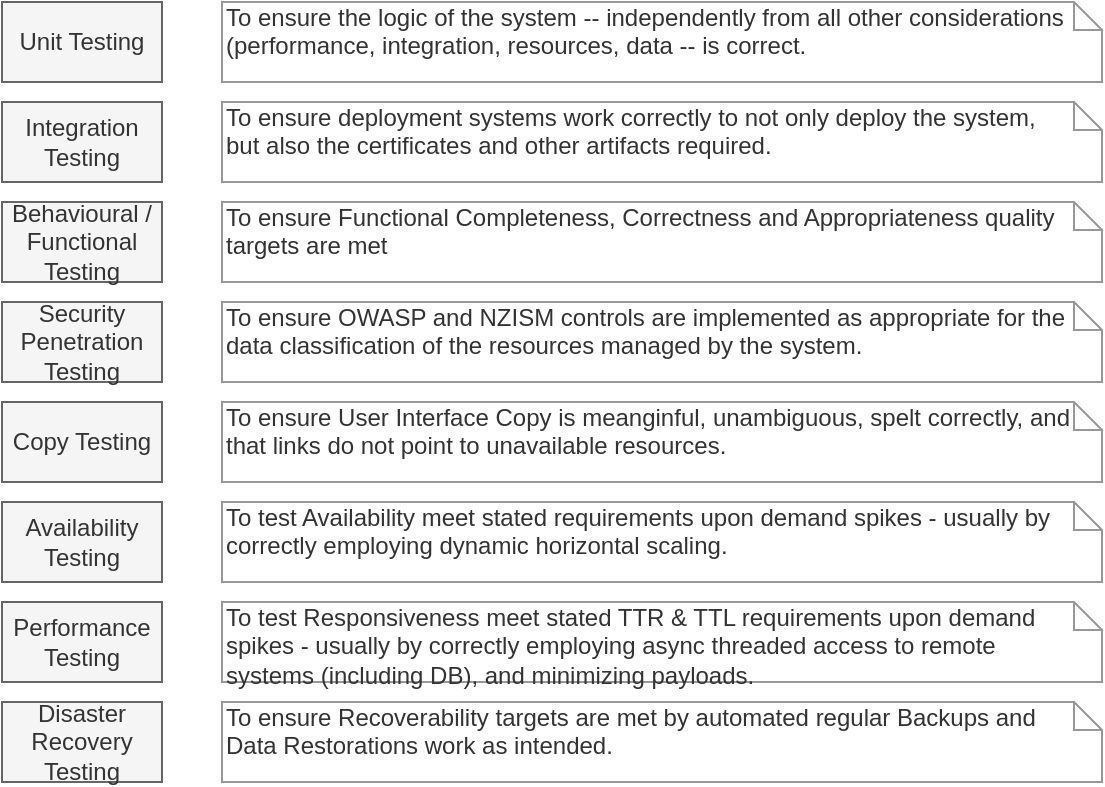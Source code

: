 <mxfile compressed="false" version="20.3.0" type="device">
  <diagram id="DpCtmNxSetKU9kfg4X46" name="Testing/Types">
    <mxGraphModel dx="782" dy="515" grid="1" gridSize="10" guides="1" tooltips="1" connect="1" arrows="1" fold="1" page="1" pageScale="1" pageWidth="827" pageHeight="1169" math="0" shadow="0">
      <root>
        <mxCell id="MHrPchpe5pD9uzdOe4e_-0" />
        <mxCell id="MHrPchpe5pD9uzdOe4e_-1" value="About" parent="MHrPchpe5pD9uzdOe4e_-0" />
        <mxCell id="09VyEF1zKlPzfJpI-yBH-2" value="Title/Page" parent="MHrPchpe5pD9uzdOe4e_-0" visible="0" />
        <mxCell id="XQVo9xtHHpdXn1KIrFOA-0" value="" style="group;fontSize=10;" parent="09VyEF1zKlPzfJpI-yBH-2" connectable="0" vertex="1">
          <mxGeometry x="120" y="120" width="560" height="45" as="geometry" />
        </mxCell>
        <mxCell id="XQVo9xtHHpdXn1KIrFOA-1" value="&lt;font style=&quot;font-size: 12px&quot;&gt;Base Logical Module - Testing - Automated System Test Types&lt;/font&gt;" style="text;strokeColor=none;fillColor=none;html=1;fontSize=24;fontStyle=1;verticalAlign=middle;align=left;shadow=0;glass=0;comic=0;opacity=30;fontColor=#808080;" parent="XQVo9xtHHpdXn1KIrFOA-0" vertex="1">
          <mxGeometry width="560" height="40" as="geometry" />
        </mxCell>
        <mxCell id="XQVo9xtHHpdXn1KIrFOA-2" value="" style="line;strokeWidth=2;html=1;shadow=0;glass=0;comic=0;fillColor=none;fontSize=10;fontColor=#CCCCCC;labelBackgroundColor=none;strokeColor=#CCCCCC;" parent="XQVo9xtHHpdXn1KIrFOA-0" vertex="1">
          <mxGeometry y="35" width="560" height="10" as="geometry" />
        </mxCell>
        <mxCell id="K3lDGoyHATY2oX1RY8wY-0" value="Title/Diagram" parent="MHrPchpe5pD9uzdOe4e_-0" visible="0" />
        <mxCell id="K3lDGoyHATY2oX1RY8wY-1" value="&lt;font style=&quot;font-size: 12px&quot;&gt;Diagram: Base System Logical Module - Testing - Automated System Test Types&lt;/font&gt;" style="text;strokeColor=none;fillColor=none;html=1;fontSize=24;fontStyle=2;verticalAlign=middle;align=left;shadow=0;glass=0;comic=0;opacity=30;fontColor=#808080;" parent="K3lDGoyHATY2oX1RY8wY-0" vertex="1">
          <mxGeometry x="120" y="660" width="560" height="20" as="geometry" />
        </mxCell>
        <mxCell id="XQVo9xtHHpdXn1KIrFOA-12" value="Legend" parent="MHrPchpe5pD9uzdOe4e_-0" visible="0" />
        <mxCell id="XQVo9xtHHpdXn1KIrFOA-4" value="" style="rounded=0;whiteSpace=wrap;html=1;fontSize=10;align=left;container=1;collapsible=0;fontColor=#B3B3B3;strokeColor=#B3B3B3;" parent="XQVo9xtHHpdXn1KIrFOA-12" vertex="1">
          <mxGeometry x="489.44" y="170" width="190.56" height="50" as="geometry" />
        </mxCell>
        <mxCell id="XQVo9xtHHpdXn1KIrFOA-5" value="" style="whiteSpace=wrap;html=1;aspect=fixed;fillColor=none;strokeColor=#82b366;fontSize=10;align=left;fontStyle=2;strokeWidth=2;" parent="XQVo9xtHHpdXn1KIrFOA-4" vertex="1">
          <mxGeometry x="10.556" y="16.667" width="8.333" height="8.333" as="geometry" />
        </mxCell>
        <mxCell id="XQVo9xtHHpdXn1KIrFOA-6" value="" style="whiteSpace=wrap;html=1;aspect=fixed;fillColor=none;strokeColor=#d6b656;fontSize=10;align=left;fontStyle=2;strokeWidth=2;" parent="XQVo9xtHHpdXn1KIrFOA-4" vertex="1">
          <mxGeometry x="10.556" y="28" width="8.333" height="8.333" as="geometry" />
        </mxCell>
        <mxCell id="XQVo9xtHHpdXn1KIrFOA-7" value="" style="whiteSpace=wrap;html=1;aspect=fixed;fillColor=none;strokeColor=#6c8ebf;fontSize=10;align=left;fontStyle=2;strokeWidth=2;" parent="XQVo9xtHHpdXn1KIrFOA-4" vertex="1">
          <mxGeometry x="10.556" y="39.333" width="8.333" height="8.333" as="geometry" />
        </mxCell>
        <mxCell id="XQVo9xtHHpdXn1KIrFOA-8" value="Internal, System (Shared)&amp;nbsp;" style="text;html=1;strokeColor=none;fillColor=none;align=left;verticalAlign=middle;whiteSpace=wrap;rounded=0;fontSize=10;fontStyle=2;fontColor=#B3B3B3;" parent="XQVo9xtHHpdXn1KIrFOA-4" vertex="1">
          <mxGeometry x="21.116" y="16.667" width="169.444" height="8.333" as="geometry" />
        </mxCell>
        <mxCell id="XQVo9xtHHpdXn1KIrFOA-9" value="Internal, Organisation Bound&amp;nbsp;" style="text;html=1;strokeColor=none;fillColor=none;align=left;verticalAlign=middle;whiteSpace=wrap;rounded=0;fontSize=10;fontStyle=2;fontColor=#B3B3B3;" parent="XQVo9xtHHpdXn1KIrFOA-4" vertex="1">
          <mxGeometry x="21.116" y="28" width="169.444" height="8.333" as="geometry" />
        </mxCell>
        <mxCell id="XQVo9xtHHpdXn1KIrFOA-10" value="External, Versioned Contracts/Msgs" style="text;html=1;strokeColor=none;fillColor=none;align=left;verticalAlign=middle;whiteSpace=wrap;rounded=0;fontSize=10;fontStyle=2;fontColor=#B3B3B3;" parent="XQVo9xtHHpdXn1KIrFOA-4" vertex="1">
          <mxGeometry x="21.116" y="39.333" width="169.444" height="8.333" as="geometry" />
        </mxCell>
        <mxCell id="XQVo9xtHHpdXn1KIrFOA-11" value="Legend" style="text;html=1;strokeColor=none;fillColor=none;align=center;verticalAlign=middle;whiteSpace=wrap;rounded=0;fontSize=10;fontStyle=5;fontColor=#B3B3B3;" parent="XQVo9xtHHpdXn1KIrFOA-4" vertex="1">
          <mxGeometry x="21.112" width="126.67" height="16.667" as="geometry" />
        </mxCell>
        <mxCell id="XQVo9xtHHpdXn1KIrFOA-13" value="Boxes" parent="MHrPchpe5pD9uzdOe4e_-0" />
        <mxCell id="6oV5lopjNsyYedhPLHXI-2" value="Unit Testing" style="rounded=0;whiteSpace=wrap;html=1;strokeColor=#666666;strokeWidth=1;fillColor=#f5f5f5;fontSize=12;fontColor=#333333;align=center;" parent="XQVo9xtHHpdXn1KIrFOA-13" vertex="1">
          <mxGeometry x="120" y="230" width="80" height="40" as="geometry" />
        </mxCell>
        <mxCell id="6oV5lopjNsyYedhPLHXI-3" value="Behavioural / Functional Testing" style="rounded=0;whiteSpace=wrap;html=1;strokeColor=#666666;strokeWidth=1;fillColor=#f5f5f5;fontSize=12;fontColor=#333333;align=center;" parent="XQVo9xtHHpdXn1KIrFOA-13" vertex="1">
          <mxGeometry x="120" y="330" width="80" height="40" as="geometry" />
        </mxCell>
        <mxCell id="6oV5lopjNsyYedhPLHXI-4" value="Security Penetration Testing" style="rounded=0;whiteSpace=wrap;html=1;strokeColor=#666666;strokeWidth=1;fillColor=#f5f5f5;fontSize=12;fontColor=#333333;align=center;" parent="XQVo9xtHHpdXn1KIrFOA-13" vertex="1">
          <mxGeometry x="120" y="380" width="80" height="40" as="geometry" />
        </mxCell>
        <mxCell id="6oV5lopjNsyYedhPLHXI-5" value="Performance Testing" style="rounded=0;whiteSpace=wrap;html=1;strokeColor=#666666;strokeWidth=1;fillColor=#f5f5f5;fontSize=12;fontColor=#333333;align=center;" parent="XQVo9xtHHpdXn1KIrFOA-13" vertex="1">
          <mxGeometry x="120" y="530" width="80" height="40" as="geometry" />
        </mxCell>
        <mxCell id="6oV5lopjNsyYedhPLHXI-6" value="Disaster Recovery &lt;br style=&quot;font-size: 12px;&quot;&gt;Testing" style="rounded=0;whiteSpace=wrap;html=1;strokeColor=#666666;strokeWidth=1;fillColor=#f5f5f5;fontSize=12;fontColor=#333333;align=center;" parent="XQVo9xtHHpdXn1KIrFOA-13" vertex="1">
          <mxGeometry x="120" y="580" width="80" height="40" as="geometry" />
        </mxCell>
        <mxCell id="XQVo9xtHHpdXn1KIrFOA-14" value="Copy Testing" style="rounded=0;whiteSpace=wrap;html=1;strokeColor=#666666;strokeWidth=1;fillColor=#f5f5f5;fontSize=12;fontColor=#333333;align=center;" parent="XQVo9xtHHpdXn1KIrFOA-13" vertex="1">
          <mxGeometry x="120" y="430" width="80" height="40" as="geometry" />
        </mxCell>
        <mxCell id="XQVo9xtHHpdXn1KIrFOA-15" value="Integration Testing" style="rounded=0;whiteSpace=wrap;html=1;strokeColor=#666666;strokeWidth=1;fillColor=#f5f5f5;fontSize=12;fontColor=#333333;align=center;" parent="XQVo9xtHHpdXn1KIrFOA-13" vertex="1">
          <mxGeometry x="120" y="280" width="80" height="40" as="geometry" />
        </mxCell>
        <mxCell id="XdS--ZP5lyxzAnsVvoPQ-1" value="Availability Testing" style="rounded=0;whiteSpace=wrap;html=1;strokeColor=#666666;strokeWidth=1;fillColor=#f5f5f5;fontSize=12;fontColor=#333333;align=center;" parent="XQVo9xtHHpdXn1KIrFOA-13" vertex="1">
          <mxGeometry x="120" y="480" width="80" height="40" as="geometry" />
        </mxCell>
        <mxCell id="XQVo9xtHHpdXn1KIrFOA-23" value="Notes" parent="MHrPchpe5pD9uzdOe4e_-0" />
        <mxCell id="XQVo9xtHHpdXn1KIrFOA-16" value="To test Responsiveness meet stated TTR &amp;amp; TTL requirements upon demand spikes - usually by correctly employing async threaded access to remote systems (including DB), and minimizing payloads." style="shape=note;whiteSpace=wrap;html=1;size=14;verticalAlign=top;align=left;spacingTop=-6;strokeWidth=1;fillColor=none;fontSize=12;strokeColor=#999999;fontColor=#333333;spacingRight=16;" parent="XQVo9xtHHpdXn1KIrFOA-23" vertex="1">
          <mxGeometry x="230" y="530" width="440" height="40" as="geometry" />
        </mxCell>
        <mxCell id="XQVo9xtHHpdXn1KIrFOA-17" value="To ensure Recoverability targets are met by automated regular Backups and Data Restorations work as intended." style="shape=note;whiteSpace=wrap;html=1;size=14;verticalAlign=top;align=left;spacingTop=-6;strokeWidth=1;fillColor=none;fontSize=12;strokeColor=#999999;fontColor=#333333;spacingRight=16;" parent="XQVo9xtHHpdXn1KIrFOA-23" vertex="1">
          <mxGeometry x="230" y="580" width="440" height="40" as="geometry" />
        </mxCell>
        <mxCell id="XQVo9xtHHpdXn1KIrFOA-18" value="To ensure User Interface Copy is meanginful, unambiguous, spelt correctly, and that links do not point to unavailable resources." style="shape=note;whiteSpace=wrap;html=1;size=14;verticalAlign=top;align=left;spacingTop=-6;strokeWidth=1;fillColor=none;fontSize=12;strokeColor=#999999;fontColor=#333333;spacingRight=16;" parent="XQVo9xtHHpdXn1KIrFOA-23" vertex="1">
          <mxGeometry x="230" y="430" width="440" height="40" as="geometry" />
        </mxCell>
        <mxCell id="XQVo9xtHHpdXn1KIrFOA-19" value="To ensure OWASP and NZISM controls are implemented as appropriate for the data classification of the resources managed by the system." style="shape=note;whiteSpace=wrap;html=1;size=14;verticalAlign=top;align=left;spacingTop=-6;strokeWidth=1;fillColor=none;fontSize=12;strokeColor=#999999;fontColor=#333333;spacingRight=16;" parent="XQVo9xtHHpdXn1KIrFOA-23" vertex="1">
          <mxGeometry x="230" y="380" width="440" height="40" as="geometry" />
        </mxCell>
        <mxCell id="XQVo9xtHHpdXn1KIrFOA-20" value="To ensure Functional Completeness, Correctness and Appropriateness quality targets are met" style="shape=note;whiteSpace=wrap;html=1;size=14;verticalAlign=top;align=left;spacingTop=-6;strokeWidth=1;fillColor=none;fontSize=12;strokeColor=#999999;fontColor=#333333;spacingRight=16;" parent="XQVo9xtHHpdXn1KIrFOA-23" vertex="1">
          <mxGeometry x="230" y="330" width="440" height="40" as="geometry" />
        </mxCell>
        <mxCell id="XQVo9xtHHpdXn1KIrFOA-21" value="To ensure deployment systems work correctly to not only deploy the system, but also the certificates and other artifacts required." style="shape=note;whiteSpace=wrap;html=1;size=14;verticalAlign=top;align=left;spacingTop=-6;strokeWidth=1;fillColor=none;fontSize=12;strokeColor=#999999;fontColor=#333333;spacingRight=16;" parent="XQVo9xtHHpdXn1KIrFOA-23" vertex="1">
          <mxGeometry x="230" y="280" width="440" height="40" as="geometry" />
        </mxCell>
        <mxCell id="XQVo9xtHHpdXn1KIrFOA-22" value="To ensure the logic of the system -- independently from all other considerations (performance, integration, resources, data -- is correct." style="shape=note;whiteSpace=wrap;html=1;size=14;verticalAlign=top;align=left;spacingTop=-6;strokeWidth=1;fillColor=none;fontSize=12;strokeColor=#999999;fontColor=#333333;spacingRight=16;" parent="XQVo9xtHHpdXn1KIrFOA-23" vertex="1">
          <mxGeometry x="230" y="230" width="440" height="40" as="geometry" />
        </mxCell>
        <mxCell id="XdS--ZP5lyxzAnsVvoPQ-0" value="To test Availability meet stated requirements upon demand spikes - usually by correctly employing dynamic horizontal scaling." style="shape=note;whiteSpace=wrap;html=1;size=14;verticalAlign=top;align=left;spacingTop=-6;strokeWidth=1;fillColor=none;fontSize=12;strokeColor=#999999;fontColor=#333333;spacingRight=16;" parent="XQVo9xtHHpdXn1KIrFOA-23" vertex="1">
          <mxGeometry x="230" y="480" width="440" height="40" as="geometry" />
        </mxCell>
      </root>
    </mxGraphModel>
  </diagram>
</mxfile>

